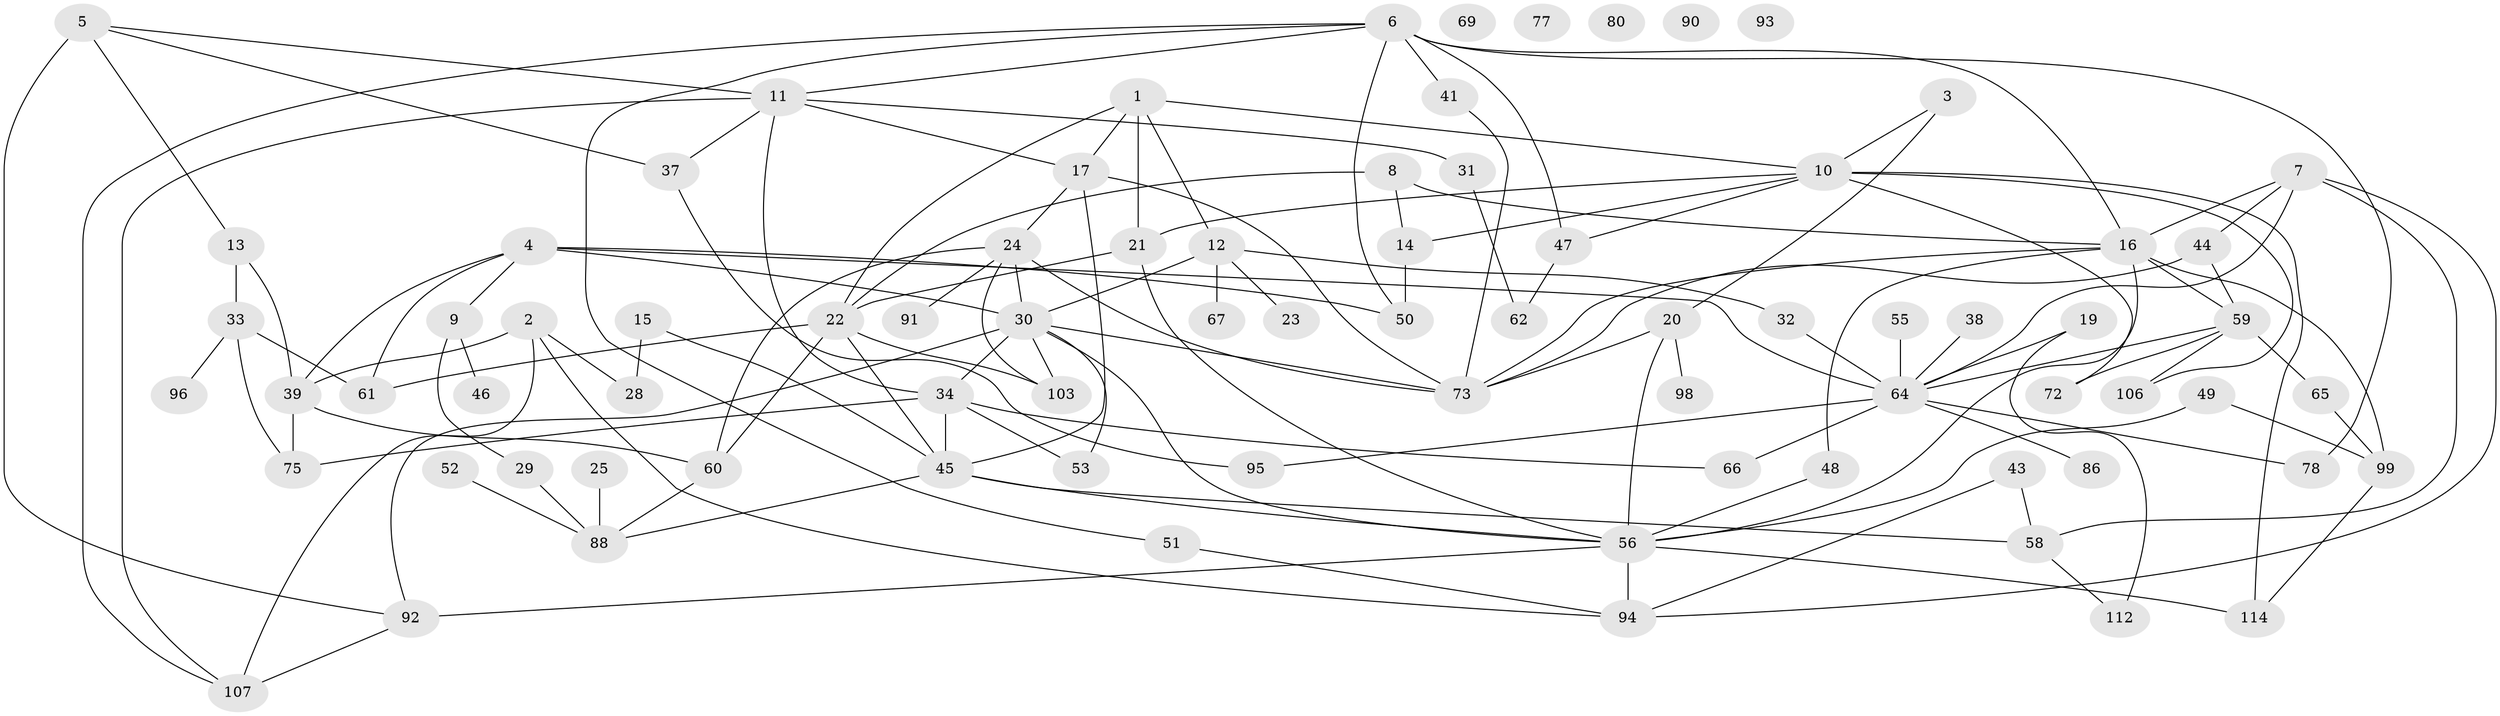 // Generated by graph-tools (version 1.1) at 2025/23/03/03/25 07:23:28]
// undirected, 80 vertices, 135 edges
graph export_dot {
graph [start="1"]
  node [color=gray90,style=filled];
  1 [super="+84"];
  2 [super="+42"];
  3;
  4 [super="+40"];
  5 [super="+18"];
  6 [super="+54"];
  7 [super="+27"];
  8;
  9 [super="+110"];
  10 [super="+82"];
  11 [super="+101"];
  12 [super="+85"];
  13 [super="+26"];
  14 [super="+74"];
  15 [super="+68"];
  16 [super="+70"];
  17 [super="+108"];
  19;
  20 [super="+35"];
  21;
  22 [super="+113"];
  23;
  24 [super="+36"];
  25;
  28;
  29;
  30 [super="+87"];
  31;
  32;
  33;
  34 [super="+76"];
  37;
  38;
  39 [super="+57"];
  41;
  43;
  44 [super="+104"];
  45 [super="+81"];
  46;
  47;
  48;
  49;
  50 [super="+71"];
  51;
  52;
  53;
  55;
  56 [super="+79"];
  58 [super="+63"];
  59 [super="+97"];
  60 [super="+83"];
  61;
  62;
  64 [super="+111"];
  65;
  66;
  67;
  69;
  72;
  73 [super="+89"];
  75;
  77;
  78;
  80;
  86;
  88 [super="+100"];
  90;
  91;
  92;
  93;
  94 [super="+102"];
  95;
  96;
  98;
  99 [super="+105"];
  103;
  106;
  107 [super="+109"];
  112 [super="+115"];
  114;
  1 -- 17;
  1 -- 21;
  1 -- 22;
  1 -- 12;
  1 -- 10;
  2 -- 28;
  2 -- 94;
  2 -- 107;
  2 -- 39;
  3 -- 10;
  3 -- 20;
  4 -- 50;
  4 -- 61;
  4 -- 64 [weight=2];
  4 -- 39;
  4 -- 30;
  4 -- 9;
  5 -- 37 [weight=2];
  5 -- 92;
  5 -- 13;
  5 -- 11;
  6 -- 41;
  6 -- 47;
  6 -- 16;
  6 -- 50;
  6 -- 51;
  6 -- 107;
  6 -- 11;
  6 -- 78;
  7 -- 16;
  7 -- 64;
  7 -- 94;
  7 -- 58;
  7 -- 44;
  8 -- 14;
  8 -- 16;
  8 -- 22;
  9 -- 46;
  9 -- 29;
  10 -- 47;
  10 -- 72;
  10 -- 106;
  10 -- 114;
  10 -- 21;
  10 -- 14;
  11 -- 31;
  11 -- 34;
  11 -- 37;
  11 -- 107;
  11 -- 17;
  12 -- 67;
  12 -- 32;
  12 -- 23;
  12 -- 30;
  13 -- 39;
  13 -- 33;
  14 -- 50;
  15 -- 28;
  15 -- 45;
  16 -- 99;
  16 -- 48;
  16 -- 56;
  16 -- 59;
  16 -- 73;
  17 -- 73;
  17 -- 24;
  17 -- 45;
  19 -- 64;
  19 -- 112;
  20 -- 98;
  20 -- 56;
  20 -- 73;
  21 -- 22;
  21 -- 56;
  22 -- 61;
  22 -- 103;
  22 -- 60;
  22 -- 45;
  24 -- 30;
  24 -- 73;
  24 -- 91;
  24 -- 60;
  24 -- 103;
  25 -- 88;
  29 -- 88;
  30 -- 53;
  30 -- 73;
  30 -- 103;
  30 -- 34;
  30 -- 56;
  30 -- 92;
  31 -- 62;
  32 -- 64;
  33 -- 61;
  33 -- 75;
  33 -- 96;
  34 -- 53;
  34 -- 75;
  34 -- 66;
  34 -- 45;
  37 -- 95;
  38 -- 64;
  39 -- 75;
  39 -- 60;
  41 -- 73;
  43 -- 58;
  43 -- 94;
  44 -- 59;
  44 -- 73;
  45 -- 58;
  45 -- 88;
  45 -- 56;
  47 -- 62;
  48 -- 56;
  49 -- 56;
  49 -- 99;
  51 -- 94;
  52 -- 88;
  55 -- 64;
  56 -- 114;
  56 -- 92;
  56 -- 94 [weight=2];
  58 -- 112;
  59 -- 65 [weight=2];
  59 -- 106;
  59 -- 64;
  59 -- 72;
  60 -- 88;
  64 -- 66;
  64 -- 78;
  64 -- 86;
  64 -- 95 [weight=2];
  65 -- 99;
  92 -- 107;
  99 -- 114;
}
